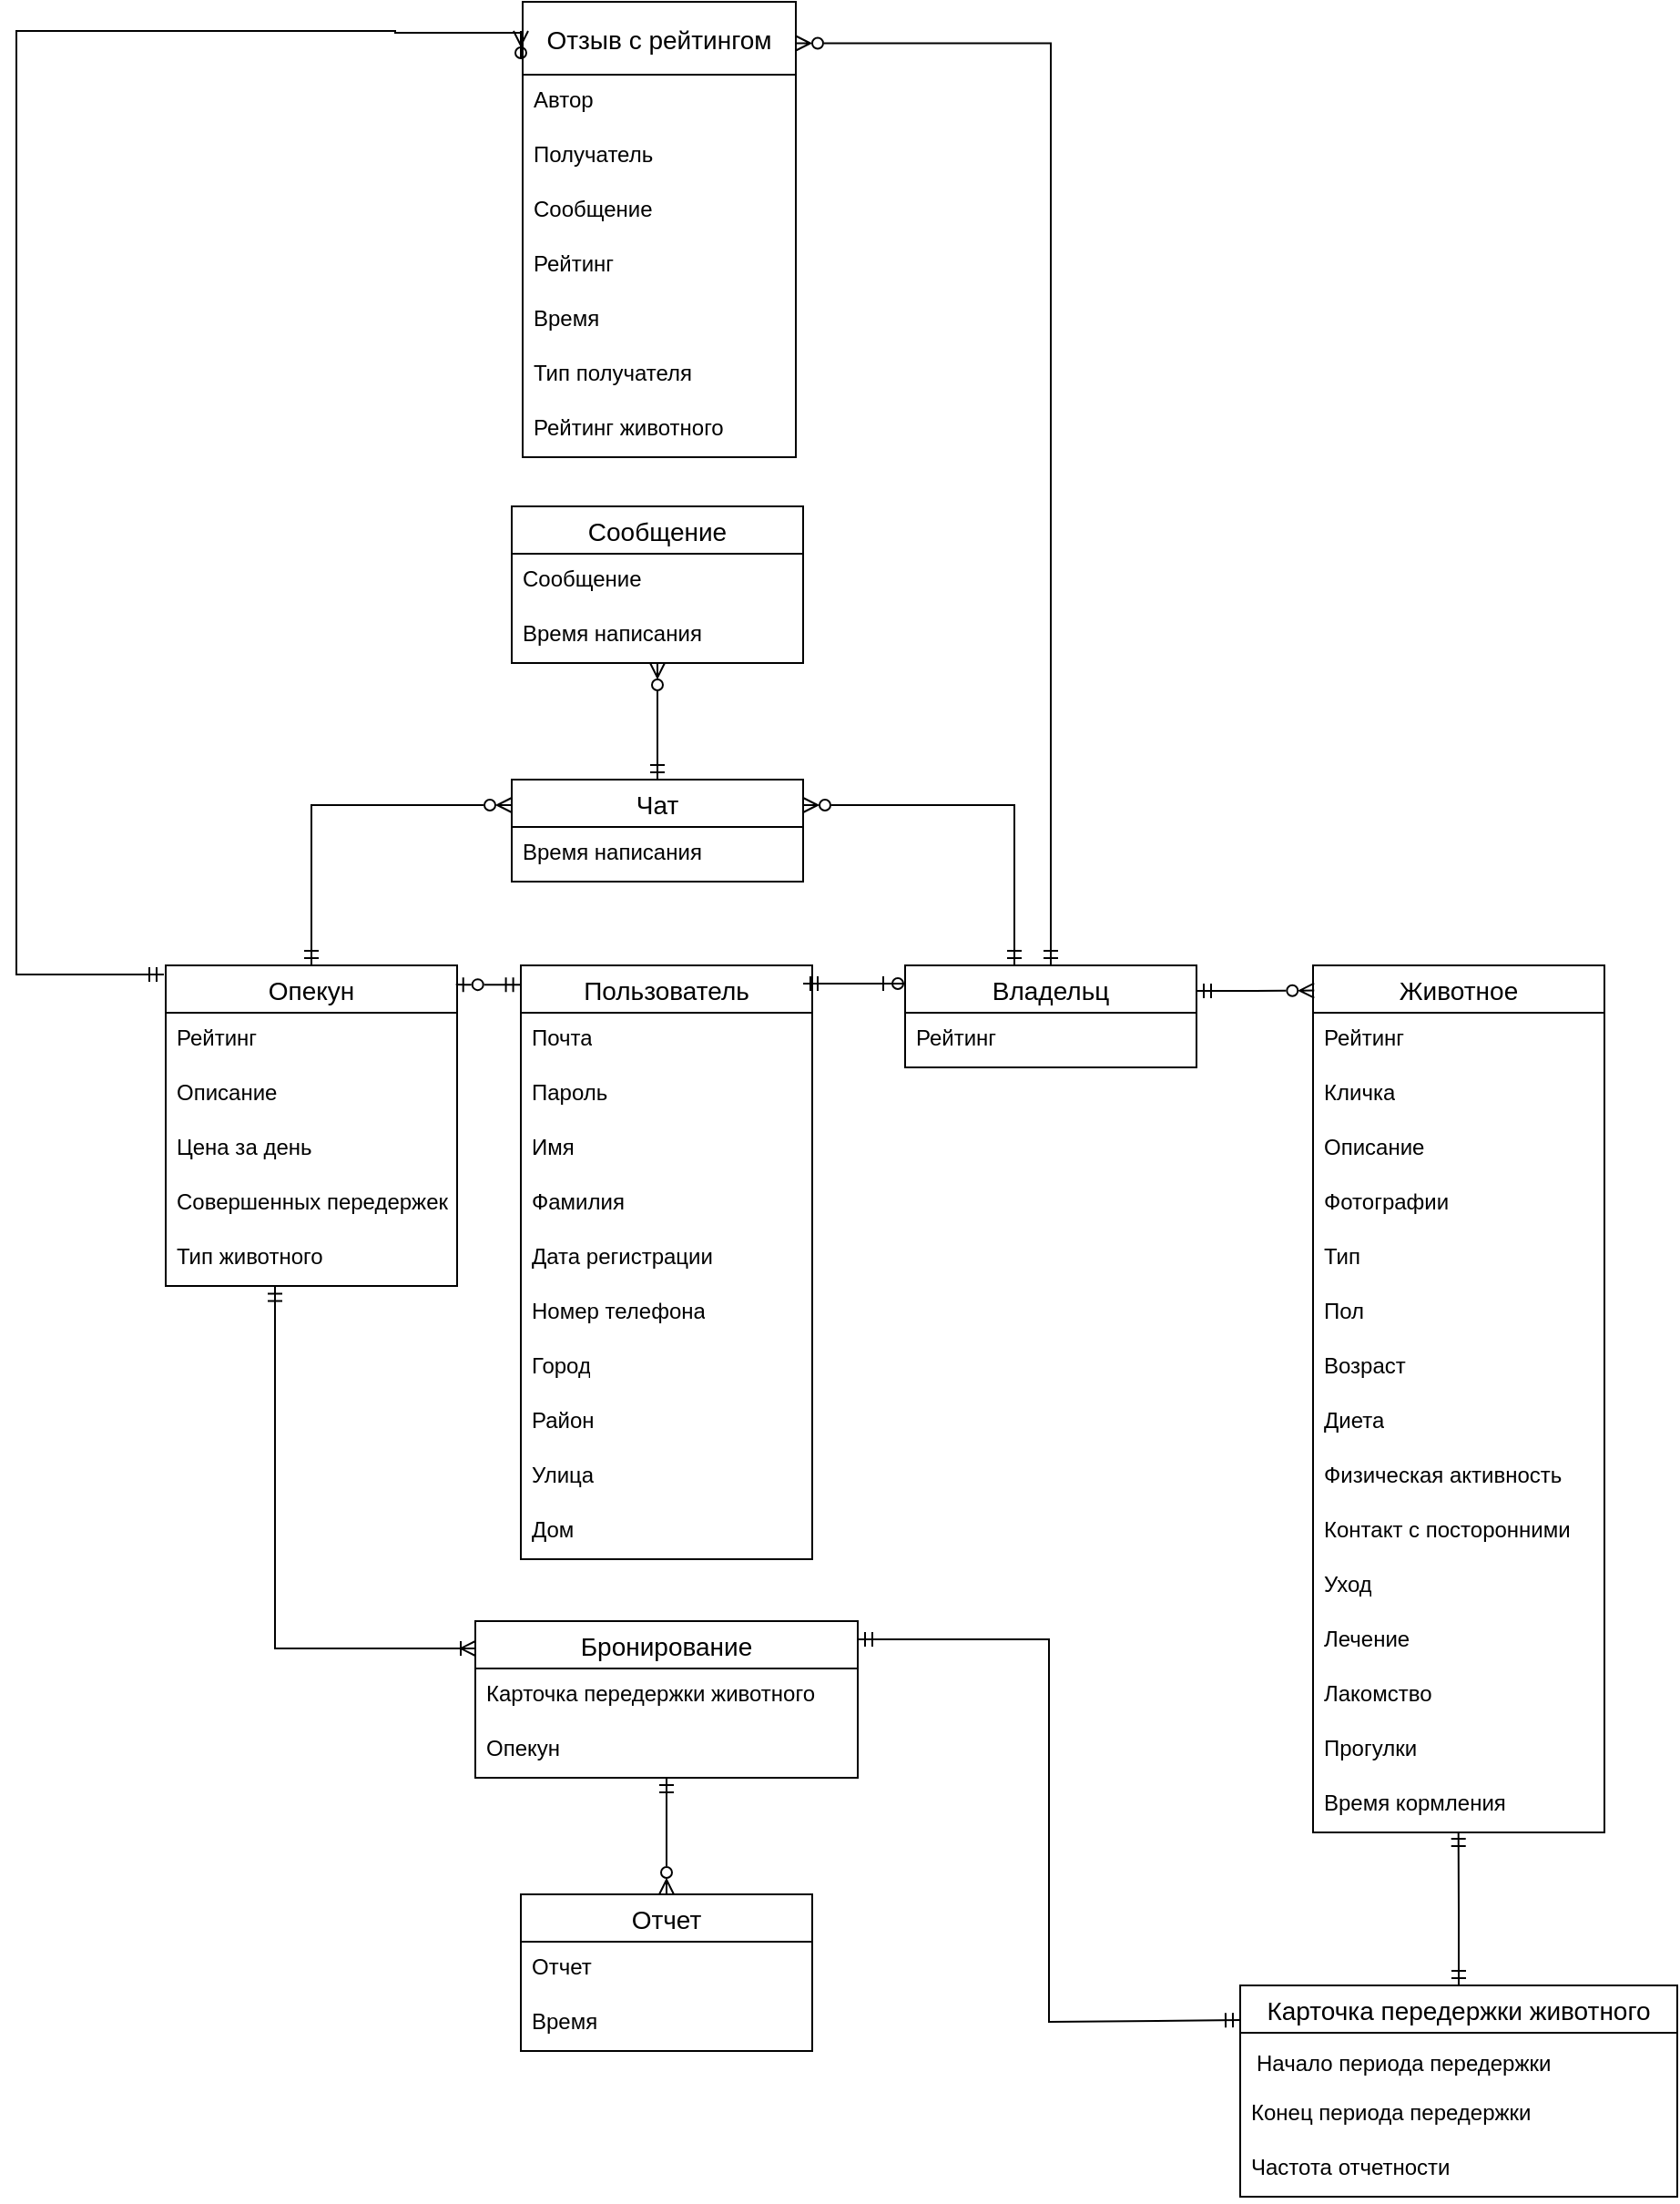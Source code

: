 <mxfile version="25.0.3" pages="2">
  <diagram name="Conceptual Model" id="0">
    <mxGraphModel dx="2946" dy="1276" grid="0" gridSize="10" guides="1" tooltips="1" connect="1" arrows="1" fold="1" page="1" pageScale="1" pageWidth="1169" pageHeight="827" math="0" shadow="0">
      <root>
        <mxCell id="0" />
        <mxCell id="1" parent="0" />
        <mxCell id="yk6rwAeMMAsCp1-vcvuz-33" value="Отзыв с рейтингом" style="swimlane;fontStyle=0;childLayout=stackLayout;horizontal=1;startSize=40;horizontalStack=0;resizeParent=1;resizeParentMax=0;resizeLast=0;collapsible=1;marginBottom=0;align=center;fontSize=14;" parent="1" vertex="1">
          <mxGeometry x="-794" y="861" width="150" height="250" as="geometry">
            <mxRectangle x="-920" y="880" width="160" height="50" as="alternateBounds" />
          </mxGeometry>
        </mxCell>
        <mxCell id="yk6rwAeMMAsCp1-vcvuz-34" value="Автор" style="text;strokeColor=none;fillColor=none;spacingLeft=4;spacingRight=4;overflow=hidden;rotatable=0;points=[[0,0.5],[1,0.5]];portConstraint=eastwest;fontSize=12;whiteSpace=wrap;html=1;" parent="yk6rwAeMMAsCp1-vcvuz-33" vertex="1">
          <mxGeometry y="40" width="150" height="30" as="geometry" />
        </mxCell>
        <mxCell id="yk6rwAeMMAsCp1-vcvuz-35" value="Получатель" style="text;strokeColor=none;fillColor=none;spacingLeft=4;spacingRight=4;overflow=hidden;rotatable=0;points=[[0,0.5],[1,0.5]];portConstraint=eastwest;fontSize=12;whiteSpace=wrap;html=1;" parent="yk6rwAeMMAsCp1-vcvuz-33" vertex="1">
          <mxGeometry y="70" width="150" height="30" as="geometry" />
        </mxCell>
        <mxCell id="yk6rwAeMMAsCp1-vcvuz-36" value="Сообщение" style="text;strokeColor=none;fillColor=none;spacingLeft=4;spacingRight=4;overflow=hidden;rotatable=0;points=[[0,0.5],[1,0.5]];portConstraint=eastwest;fontSize=12;whiteSpace=wrap;html=1;" parent="yk6rwAeMMAsCp1-vcvuz-33" vertex="1">
          <mxGeometry y="100" width="150" height="30" as="geometry" />
        </mxCell>
        <mxCell id="yk6rwAeMMAsCp1-vcvuz-40" value="Рейтинг" style="text;strokeColor=none;fillColor=none;spacingLeft=4;spacingRight=4;overflow=hidden;rotatable=0;points=[[0,0.5],[1,0.5]];portConstraint=eastwest;fontSize=12;whiteSpace=wrap;html=1;" parent="yk6rwAeMMAsCp1-vcvuz-33" vertex="1">
          <mxGeometry y="130" width="150" height="30" as="geometry" />
        </mxCell>
        <mxCell id="_GabCLZ9DPHG4MrxhawR-1" value="Время" style="text;strokeColor=none;fillColor=none;spacingLeft=4;spacingRight=4;overflow=hidden;rotatable=0;points=[[0,0.5],[1,0.5]];portConstraint=eastwest;fontSize=12;whiteSpace=wrap;html=1;" parent="yk6rwAeMMAsCp1-vcvuz-33" vertex="1">
          <mxGeometry y="160" width="150" height="30" as="geometry" />
        </mxCell>
        <mxCell id="_GabCLZ9DPHG4MrxhawR-2" value="Тип получателя" style="text;strokeColor=none;fillColor=none;spacingLeft=4;spacingRight=4;overflow=hidden;rotatable=0;points=[[0,0.5],[1,0.5]];portConstraint=eastwest;fontSize=12;whiteSpace=wrap;html=1;" parent="yk6rwAeMMAsCp1-vcvuz-33" vertex="1">
          <mxGeometry y="190" width="150" height="30" as="geometry" />
        </mxCell>
        <mxCell id="K06CXUhG1oYZM3zoF6eq-1" value="Рейтинг животного" style="text;strokeColor=none;fillColor=none;spacingLeft=4;spacingRight=4;overflow=hidden;rotatable=0;points=[[0,0.5],[1,0.5]];portConstraint=eastwest;fontSize=12;whiteSpace=wrap;html=1;" parent="yk6rwAeMMAsCp1-vcvuz-33" vertex="1">
          <mxGeometry y="220" width="150" height="30" as="geometry" />
        </mxCell>
        <mxCell id="_GabCLZ9DPHG4MrxhawR-11" style="edgeStyle=orthogonalEdgeStyle;rounded=0;orthogonalLoop=1;jettySize=auto;html=1;startArrow=ERzeroToMany;startFill=0;endArrow=ERmandOne;endFill=0;" parent="1" source="_GabCLZ9DPHG4MrxhawR-3" target="_GabCLZ9DPHG4MrxhawR-7" edge="1">
          <mxGeometry relative="1" as="geometry" />
        </mxCell>
        <mxCell id="_GabCLZ9DPHG4MrxhawR-3" value="Сообщение" style="swimlane;fontStyle=0;childLayout=stackLayout;horizontal=1;startSize=26;horizontalStack=0;resizeParent=1;resizeParentMax=0;resizeLast=0;collapsible=1;marginBottom=0;align=center;fontSize=14;" parent="1" vertex="1">
          <mxGeometry x="-800" y="1138" width="160" height="86" as="geometry" />
        </mxCell>
        <mxCell id="_GabCLZ9DPHG4MrxhawR-4" value="Сообщение" style="text;strokeColor=none;fillColor=none;spacingLeft=4;spacingRight=4;overflow=hidden;rotatable=0;points=[[0,0.5],[1,0.5]];portConstraint=eastwest;fontSize=12;whiteSpace=wrap;html=1;" parent="_GabCLZ9DPHG4MrxhawR-3" vertex="1">
          <mxGeometry y="26" width="160" height="30" as="geometry" />
        </mxCell>
        <mxCell id="_GabCLZ9DPHG4MrxhawR-5" value="Время написания" style="text;strokeColor=none;fillColor=none;spacingLeft=4;spacingRight=4;overflow=hidden;rotatable=0;points=[[0,0.5],[1,0.5]];portConstraint=eastwest;fontSize=12;whiteSpace=wrap;html=1;" parent="_GabCLZ9DPHG4MrxhawR-3" vertex="1">
          <mxGeometry y="56" width="160" height="30" as="geometry" />
        </mxCell>
        <mxCell id="_GabCLZ9DPHG4MrxhawR-7" value="Чат" style="swimlane;fontStyle=0;childLayout=stackLayout;horizontal=1;startSize=26;horizontalStack=0;resizeParent=1;resizeParentMax=0;resizeLast=0;collapsible=1;marginBottom=0;align=center;fontSize=14;" parent="1" vertex="1">
          <mxGeometry x="-800" y="1288" width="160" height="56" as="geometry" />
        </mxCell>
        <mxCell id="_GabCLZ9DPHG4MrxhawR-8" value="Время написания" style="text;strokeColor=none;fillColor=none;spacingLeft=4;spacingRight=4;overflow=hidden;rotatable=0;points=[[0,0.5],[1,0.5]];portConstraint=eastwest;fontSize=12;whiteSpace=wrap;html=1;" parent="_GabCLZ9DPHG4MrxhawR-7" vertex="1">
          <mxGeometry y="26" width="160" height="30" as="geometry" />
        </mxCell>
        <mxCell id="_GabCLZ9DPHG4MrxhawR-91" style="edgeStyle=orthogonalEdgeStyle;rounded=0;orthogonalLoop=1;jettySize=auto;html=1;entryX=0;entryY=0.25;entryDx=0;entryDy=0;exitX=0.5;exitY=0;exitDx=0;exitDy=0;startArrow=ERmandOne;startFill=0;endArrow=ERzeroToMany;endFill=0;" parent="1" source="_GabCLZ9DPHG4MrxhawR-13" target="_GabCLZ9DPHG4MrxhawR-7" edge="1">
          <mxGeometry relative="1" as="geometry" />
        </mxCell>
        <mxCell id="_GabCLZ9DPHG4MrxhawR-13" value="Опекун" style="swimlane;fontStyle=0;childLayout=stackLayout;horizontal=1;startSize=26;horizontalStack=0;resizeParent=1;resizeParentMax=0;resizeLast=0;collapsible=1;marginBottom=0;align=center;fontSize=14;" parent="1" vertex="1">
          <mxGeometry x="-990" y="1390" width="160" height="176" as="geometry" />
        </mxCell>
        <mxCell id="_GabCLZ9DPHG4MrxhawR-14" value="Рейтинг" style="text;strokeColor=none;fillColor=none;spacingLeft=4;spacingRight=4;overflow=hidden;rotatable=0;points=[[0,0.5],[1,0.5]];portConstraint=eastwest;fontSize=12;whiteSpace=wrap;html=1;" parent="_GabCLZ9DPHG4MrxhawR-13" vertex="1">
          <mxGeometry y="26" width="160" height="30" as="geometry" />
        </mxCell>
        <mxCell id="_GabCLZ9DPHG4MrxhawR-15" value="Описание" style="text;strokeColor=none;fillColor=none;spacingLeft=4;spacingRight=4;overflow=hidden;rotatable=0;points=[[0,0.5],[1,0.5]];portConstraint=eastwest;fontSize=12;whiteSpace=wrap;html=1;" parent="_GabCLZ9DPHG4MrxhawR-13" vertex="1">
          <mxGeometry y="56" width="160" height="30" as="geometry" />
        </mxCell>
        <mxCell id="_GabCLZ9DPHG4MrxhawR-16" value="Цена за день" style="text;strokeColor=none;fillColor=none;spacingLeft=4;spacingRight=4;overflow=hidden;rotatable=0;points=[[0,0.5],[1,0.5]];portConstraint=eastwest;fontSize=12;whiteSpace=wrap;html=1;" parent="_GabCLZ9DPHG4MrxhawR-13" vertex="1">
          <mxGeometry y="86" width="160" height="30" as="geometry" />
        </mxCell>
        <mxCell id="_GabCLZ9DPHG4MrxhawR-26" value="Совершенных передержек" style="text;strokeColor=none;fillColor=none;spacingLeft=4;spacingRight=4;overflow=hidden;rotatable=0;points=[[0,0.5],[1,0.5]];portConstraint=eastwest;fontSize=12;whiteSpace=wrap;html=1;" parent="_GabCLZ9DPHG4MrxhawR-13" vertex="1">
          <mxGeometry y="116" width="160" height="30" as="geometry" />
        </mxCell>
        <mxCell id="_GabCLZ9DPHG4MrxhawR-27" value="Тип животного" style="text;strokeColor=none;fillColor=none;spacingLeft=4;spacingRight=4;overflow=hidden;rotatable=0;points=[[0,0.5],[1,0.5]];portConstraint=eastwest;fontSize=12;whiteSpace=wrap;html=1;" parent="_GabCLZ9DPHG4MrxhawR-13" vertex="1">
          <mxGeometry y="146" width="160" height="30" as="geometry" />
        </mxCell>
        <mxCell id="_GabCLZ9DPHG4MrxhawR-30" value="Пользователь" style="swimlane;fontStyle=0;childLayout=stackLayout;horizontal=1;startSize=26;horizontalStack=0;resizeParent=1;resizeParentMax=0;resizeLast=0;collapsible=1;marginBottom=0;align=center;fontSize=14;" parent="1" vertex="1">
          <mxGeometry x="-795" y="1390" width="160" height="326" as="geometry" />
        </mxCell>
        <mxCell id="_GabCLZ9DPHG4MrxhawR-31" value="Почта" style="text;strokeColor=none;fillColor=none;spacingLeft=4;spacingRight=4;overflow=hidden;rotatable=0;points=[[0,0.5],[1,0.5]];portConstraint=eastwest;fontSize=12;whiteSpace=wrap;html=1;" parent="_GabCLZ9DPHG4MrxhawR-30" vertex="1">
          <mxGeometry y="26" width="160" height="30" as="geometry" />
        </mxCell>
        <mxCell id="_GabCLZ9DPHG4MrxhawR-32" value="Пароль" style="text;strokeColor=none;fillColor=none;spacingLeft=4;spacingRight=4;overflow=hidden;rotatable=0;points=[[0,0.5],[1,0.5]];portConstraint=eastwest;fontSize=12;whiteSpace=wrap;html=1;" parent="_GabCLZ9DPHG4MrxhawR-30" vertex="1">
          <mxGeometry y="56" width="160" height="30" as="geometry" />
        </mxCell>
        <mxCell id="_GabCLZ9DPHG4MrxhawR-33" value="Имя" style="text;strokeColor=none;fillColor=none;spacingLeft=4;spacingRight=4;overflow=hidden;rotatable=0;points=[[0,0.5],[1,0.5]];portConstraint=eastwest;fontSize=12;whiteSpace=wrap;html=1;" parent="_GabCLZ9DPHG4MrxhawR-30" vertex="1">
          <mxGeometry y="86" width="160" height="30" as="geometry" />
        </mxCell>
        <mxCell id="_GabCLZ9DPHG4MrxhawR-34" value="Фамилия" style="text;strokeColor=none;fillColor=none;spacingLeft=4;spacingRight=4;overflow=hidden;rotatable=0;points=[[0,0.5],[1,0.5]];portConstraint=eastwest;fontSize=12;whiteSpace=wrap;html=1;" parent="_GabCLZ9DPHG4MrxhawR-30" vertex="1">
          <mxGeometry y="116" width="160" height="30" as="geometry" />
        </mxCell>
        <mxCell id="_GabCLZ9DPHG4MrxhawR-35" value="Дата регистрации" style="text;strokeColor=none;fillColor=none;spacingLeft=4;spacingRight=4;overflow=hidden;rotatable=0;points=[[0,0.5],[1,0.5]];portConstraint=eastwest;fontSize=12;whiteSpace=wrap;html=1;" parent="_GabCLZ9DPHG4MrxhawR-30" vertex="1">
          <mxGeometry y="146" width="160" height="30" as="geometry" />
        </mxCell>
        <mxCell id="_GabCLZ9DPHG4MrxhawR-36" value="Номер телефона" style="text;strokeColor=none;fillColor=none;spacingLeft=4;spacingRight=4;overflow=hidden;rotatable=0;points=[[0,0.5],[1,0.5]];portConstraint=eastwest;fontSize=12;whiteSpace=wrap;html=1;" parent="_GabCLZ9DPHG4MrxhawR-30" vertex="1">
          <mxGeometry y="176" width="160" height="30" as="geometry" />
        </mxCell>
        <mxCell id="_GabCLZ9DPHG4MrxhawR-44" value="Город" style="text;strokeColor=none;fillColor=none;spacingLeft=4;spacingRight=4;overflow=hidden;rotatable=0;points=[[0,0.5],[1,0.5]];portConstraint=eastwest;fontSize=12;whiteSpace=wrap;html=1;" parent="_GabCLZ9DPHG4MrxhawR-30" vertex="1">
          <mxGeometry y="206" width="160" height="30" as="geometry" />
        </mxCell>
        <mxCell id="_GabCLZ9DPHG4MrxhawR-45" value="Район" style="text;strokeColor=none;fillColor=none;spacingLeft=4;spacingRight=4;overflow=hidden;rotatable=0;points=[[0,0.5],[1,0.5]];portConstraint=eastwest;fontSize=12;whiteSpace=wrap;html=1;" parent="_GabCLZ9DPHG4MrxhawR-30" vertex="1">
          <mxGeometry y="236" width="160" height="30" as="geometry" />
        </mxCell>
        <mxCell id="_GabCLZ9DPHG4MrxhawR-46" value="Улица" style="text;strokeColor=none;fillColor=none;spacingLeft=4;spacingRight=4;overflow=hidden;rotatable=0;points=[[0,0.5],[1,0.5]];portConstraint=eastwest;fontSize=12;whiteSpace=wrap;html=1;" parent="_GabCLZ9DPHG4MrxhawR-30" vertex="1">
          <mxGeometry y="266" width="160" height="30" as="geometry" />
        </mxCell>
        <mxCell id="_GabCLZ9DPHG4MrxhawR-47" value="Дом" style="text;strokeColor=none;fillColor=none;spacingLeft=4;spacingRight=4;overflow=hidden;rotatable=0;points=[[0,0.5],[1,0.5]];portConstraint=eastwest;fontSize=12;whiteSpace=wrap;html=1;" parent="_GabCLZ9DPHG4MrxhawR-30" vertex="1">
          <mxGeometry y="296" width="160" height="30" as="geometry" />
        </mxCell>
        <mxCell id="_GabCLZ9DPHG4MrxhawR-92" style="edgeStyle=orthogonalEdgeStyle;rounded=0;orthogonalLoop=1;jettySize=auto;html=1;entryX=1;entryY=0.25;entryDx=0;entryDy=0;exitX=0.375;exitY=0;exitDx=0;exitDy=0;exitPerimeter=0;startArrow=ERmandOne;startFill=0;endArrow=ERzeroToMany;endFill=0;" parent="1" source="_GabCLZ9DPHG4MrxhawR-48" target="_GabCLZ9DPHG4MrxhawR-7" edge="1">
          <mxGeometry relative="1" as="geometry" />
        </mxCell>
        <mxCell id="_GabCLZ9DPHG4MrxhawR-48" value="Владельц" style="swimlane;fontStyle=0;childLayout=stackLayout;horizontal=1;startSize=26;horizontalStack=0;resizeParent=1;resizeParentMax=0;resizeLast=0;collapsible=1;marginBottom=0;align=center;fontSize=14;" parent="1" vertex="1">
          <mxGeometry x="-584" y="1390" width="160" height="56" as="geometry">
            <mxRectangle x="-584" y="1390" width="100" height="30" as="alternateBounds" />
          </mxGeometry>
        </mxCell>
        <mxCell id="_GabCLZ9DPHG4MrxhawR-50" value="Рейтинг" style="text;strokeColor=none;fillColor=none;spacingLeft=4;spacingRight=4;overflow=hidden;rotatable=0;points=[[0,0.5],[1,0.5]];portConstraint=eastwest;fontSize=12;whiteSpace=wrap;html=1;" parent="_GabCLZ9DPHG4MrxhawR-48" vertex="1">
          <mxGeometry y="26" width="160" height="30" as="geometry" />
        </mxCell>
        <mxCell id="_GabCLZ9DPHG4MrxhawR-60" value="Животное" style="swimlane;fontStyle=0;childLayout=stackLayout;horizontal=1;startSize=26;horizontalStack=0;resizeParent=1;resizeParentMax=0;resizeLast=0;collapsible=1;marginBottom=0;align=center;fontSize=14;" parent="1" vertex="1">
          <mxGeometry x="-360" y="1390" width="160" height="476" as="geometry" />
        </mxCell>
        <mxCell id="_GabCLZ9DPHG4MrxhawR-61" value="Рейтинг" style="text;strokeColor=none;fillColor=none;spacingLeft=4;spacingRight=4;overflow=hidden;rotatable=0;points=[[0,0.5],[1,0.5]];portConstraint=eastwest;fontSize=12;whiteSpace=wrap;html=1;" parent="_GabCLZ9DPHG4MrxhawR-60" vertex="1">
          <mxGeometry y="26" width="160" height="30" as="geometry" />
        </mxCell>
        <mxCell id="_GabCLZ9DPHG4MrxhawR-62" value="Кличка" style="text;strokeColor=none;fillColor=none;spacingLeft=4;spacingRight=4;overflow=hidden;rotatable=0;points=[[0,0.5],[1,0.5]];portConstraint=eastwest;fontSize=12;whiteSpace=wrap;html=1;" parent="_GabCLZ9DPHG4MrxhawR-60" vertex="1">
          <mxGeometry y="56" width="160" height="30" as="geometry" />
        </mxCell>
        <mxCell id="_GabCLZ9DPHG4MrxhawR-63" value="Описание" style="text;strokeColor=none;fillColor=none;spacingLeft=4;spacingRight=4;overflow=hidden;rotatable=0;points=[[0,0.5],[1,0.5]];portConstraint=eastwest;fontSize=12;whiteSpace=wrap;html=1;" parent="_GabCLZ9DPHG4MrxhawR-60" vertex="1">
          <mxGeometry y="86" width="160" height="30" as="geometry" />
        </mxCell>
        <mxCell id="_GabCLZ9DPHG4MrxhawR-64" value="Фотографии" style="text;strokeColor=none;fillColor=none;spacingLeft=4;spacingRight=4;overflow=hidden;rotatable=0;points=[[0,0.5],[1,0.5]];portConstraint=eastwest;fontSize=12;whiteSpace=wrap;html=1;" parent="_GabCLZ9DPHG4MrxhawR-60" vertex="1">
          <mxGeometry y="116" width="160" height="30" as="geometry" />
        </mxCell>
        <mxCell id="_GabCLZ9DPHG4MrxhawR-65" value="Тип" style="text;strokeColor=none;fillColor=none;spacingLeft=4;spacingRight=4;overflow=hidden;rotatable=0;points=[[0,0.5],[1,0.5]];portConstraint=eastwest;fontSize=12;whiteSpace=wrap;html=1;" parent="_GabCLZ9DPHG4MrxhawR-60" vertex="1">
          <mxGeometry y="146" width="160" height="30" as="geometry" />
        </mxCell>
        <mxCell id="_GabCLZ9DPHG4MrxhawR-66" value="Пол" style="text;strokeColor=none;fillColor=none;spacingLeft=4;spacingRight=4;overflow=hidden;rotatable=0;points=[[0,0.5],[1,0.5]];portConstraint=eastwest;fontSize=12;whiteSpace=wrap;html=1;" parent="_GabCLZ9DPHG4MrxhawR-60" vertex="1">
          <mxGeometry y="176" width="160" height="30" as="geometry" />
        </mxCell>
        <mxCell id="_GabCLZ9DPHG4MrxhawR-67" value="Возраст" style="text;strokeColor=none;fillColor=none;spacingLeft=4;spacingRight=4;overflow=hidden;rotatable=0;points=[[0,0.5],[1,0.5]];portConstraint=eastwest;fontSize=12;whiteSpace=wrap;html=1;" parent="_GabCLZ9DPHG4MrxhawR-60" vertex="1">
          <mxGeometry y="206" width="160" height="30" as="geometry" />
        </mxCell>
        <mxCell id="_GabCLZ9DPHG4MrxhawR-68" value="Диета" style="text;strokeColor=none;fillColor=none;spacingLeft=4;spacingRight=4;overflow=hidden;rotatable=0;points=[[0,0.5],[1,0.5]];portConstraint=eastwest;fontSize=12;whiteSpace=wrap;html=1;" parent="_GabCLZ9DPHG4MrxhawR-60" vertex="1">
          <mxGeometry y="236" width="160" height="30" as="geometry" />
        </mxCell>
        <mxCell id="_GabCLZ9DPHG4MrxhawR-69" value="Физическая активность" style="text;strokeColor=none;fillColor=none;spacingLeft=4;spacingRight=4;overflow=hidden;rotatable=0;points=[[0,0.5],[1,0.5]];portConstraint=eastwest;fontSize=12;whiteSpace=wrap;html=1;" parent="_GabCLZ9DPHG4MrxhawR-60" vertex="1">
          <mxGeometry y="266" width="160" height="30" as="geometry" />
        </mxCell>
        <mxCell id="_GabCLZ9DPHG4MrxhawR-70" value="Контакт с посторонними" style="text;strokeColor=none;fillColor=none;spacingLeft=4;spacingRight=4;overflow=hidden;rotatable=0;points=[[0,0.5],[1,0.5]];portConstraint=eastwest;fontSize=12;whiteSpace=wrap;html=1;" parent="_GabCLZ9DPHG4MrxhawR-60" vertex="1">
          <mxGeometry y="296" width="160" height="30" as="geometry" />
        </mxCell>
        <mxCell id="_GabCLZ9DPHG4MrxhawR-71" value="Уход" style="text;strokeColor=none;fillColor=none;spacingLeft=4;spacingRight=4;overflow=hidden;rotatable=0;points=[[0,0.5],[1,0.5]];portConstraint=eastwest;fontSize=12;whiteSpace=wrap;html=1;" parent="_GabCLZ9DPHG4MrxhawR-60" vertex="1">
          <mxGeometry y="326" width="160" height="30" as="geometry" />
        </mxCell>
        <mxCell id="_GabCLZ9DPHG4MrxhawR-72" value="Лечение" style="text;strokeColor=none;fillColor=none;spacingLeft=4;spacingRight=4;overflow=hidden;rotatable=0;points=[[0,0.5],[1,0.5]];portConstraint=eastwest;fontSize=12;whiteSpace=wrap;html=1;" parent="_GabCLZ9DPHG4MrxhawR-60" vertex="1">
          <mxGeometry y="356" width="160" height="30" as="geometry" />
        </mxCell>
        <mxCell id="_GabCLZ9DPHG4MrxhawR-73" value="Лакомство" style="text;strokeColor=none;fillColor=none;spacingLeft=4;spacingRight=4;overflow=hidden;rotatable=0;points=[[0,0.5],[1,0.5]];portConstraint=eastwest;fontSize=12;whiteSpace=wrap;html=1;" parent="_GabCLZ9DPHG4MrxhawR-60" vertex="1">
          <mxGeometry y="386" width="160" height="30" as="geometry" />
        </mxCell>
        <mxCell id="_GabCLZ9DPHG4MrxhawR-74" value="Прогулки" style="text;strokeColor=none;fillColor=none;spacingLeft=4;spacingRight=4;overflow=hidden;rotatable=0;points=[[0,0.5],[1,0.5]];portConstraint=eastwest;fontSize=12;whiteSpace=wrap;html=1;" parent="_GabCLZ9DPHG4MrxhawR-60" vertex="1">
          <mxGeometry y="416" width="160" height="30" as="geometry" />
        </mxCell>
        <mxCell id="_GabCLZ9DPHG4MrxhawR-75" value="Время кормления" style="text;strokeColor=none;fillColor=none;spacingLeft=4;spacingRight=4;overflow=hidden;rotatable=0;points=[[0,0.5],[1,0.5]];portConstraint=eastwest;fontSize=12;whiteSpace=wrap;html=1;" parent="_GabCLZ9DPHG4MrxhawR-60" vertex="1">
          <mxGeometry y="446" width="160" height="30" as="geometry" />
        </mxCell>
        <mxCell id="_GabCLZ9DPHG4MrxhawR-102" style="edgeStyle=orthogonalEdgeStyle;rounded=0;orthogonalLoop=1;jettySize=auto;html=1;startArrow=ERmandOne;startFill=0;endArrow=ERzeroToMany;endFill=0;" parent="1" source="_GabCLZ9DPHG4MrxhawR-76" target="_GabCLZ9DPHG4MrxhawR-80" edge="1">
          <mxGeometry relative="1" as="geometry" />
        </mxCell>
        <mxCell id="_GabCLZ9DPHG4MrxhawR-76" value="Бронирование" style="swimlane;fontStyle=0;childLayout=stackLayout;horizontal=1;startSize=26;horizontalStack=0;resizeParent=1;resizeParentMax=0;resizeLast=0;collapsible=1;marginBottom=0;align=center;fontSize=14;" parent="1" vertex="1">
          <mxGeometry x="-820" y="1750" width="210" height="86" as="geometry" />
        </mxCell>
        <mxCell id="_GabCLZ9DPHG4MrxhawR-77" value="Карточка передержки животного" style="text;strokeColor=none;fillColor=none;spacingLeft=4;spacingRight=4;overflow=hidden;rotatable=0;points=[[0,0.5],[1,0.5]];portConstraint=eastwest;fontSize=12;whiteSpace=wrap;html=1;" parent="_GabCLZ9DPHG4MrxhawR-76" vertex="1">
          <mxGeometry y="26" width="210" height="30" as="geometry" />
        </mxCell>
        <mxCell id="_GabCLZ9DPHG4MrxhawR-78" value="Опекун" style="text;strokeColor=none;fillColor=none;spacingLeft=4;spacingRight=4;overflow=hidden;rotatable=0;points=[[0,0.5],[1,0.5]];portConstraint=eastwest;fontSize=12;whiteSpace=wrap;html=1;" parent="_GabCLZ9DPHG4MrxhawR-76" vertex="1">
          <mxGeometry y="56" width="210" height="30" as="geometry" />
        </mxCell>
        <mxCell id="_GabCLZ9DPHG4MrxhawR-80" value="Отчет" style="swimlane;fontStyle=0;childLayout=stackLayout;horizontal=1;startSize=26;horizontalStack=0;resizeParent=1;resizeParentMax=0;resizeLast=0;collapsible=1;marginBottom=0;align=center;fontSize=14;" parent="1" vertex="1">
          <mxGeometry x="-795" y="1900" width="160" height="86" as="geometry" />
        </mxCell>
        <mxCell id="_GabCLZ9DPHG4MrxhawR-81" value="Отчет" style="text;strokeColor=none;fillColor=none;spacingLeft=4;spacingRight=4;overflow=hidden;rotatable=0;points=[[0,0.5],[1,0.5]];portConstraint=eastwest;fontSize=12;whiteSpace=wrap;html=1;" parent="_GabCLZ9DPHG4MrxhawR-80" vertex="1">
          <mxGeometry y="26" width="160" height="30" as="geometry" />
        </mxCell>
        <mxCell id="_GabCLZ9DPHG4MrxhawR-82" value="Время" style="text;strokeColor=none;fillColor=none;spacingLeft=4;spacingRight=4;overflow=hidden;rotatable=0;points=[[0,0.5],[1,0.5]];portConstraint=eastwest;fontSize=12;whiteSpace=wrap;html=1;" parent="_GabCLZ9DPHG4MrxhawR-80" vertex="1">
          <mxGeometry y="56" width="160" height="30" as="geometry" />
        </mxCell>
        <mxCell id="_GabCLZ9DPHG4MrxhawR-85" value="Карточка передержки животного" style="swimlane;fontStyle=0;childLayout=stackLayout;horizontal=1;startSize=26;horizontalStack=0;resizeParent=1;resizeParentMax=0;resizeLast=0;collapsible=1;marginBottom=0;align=center;fontSize=14;" parent="1" vertex="1">
          <mxGeometry x="-400" y="1950" width="240" height="116" as="geometry" />
        </mxCell>
        <mxCell id="_GabCLZ9DPHG4MrxhawR-86" value="&lt;table&gt;&lt;tbody&gt;&lt;tr&gt;&lt;td&gt;Начало периода передержки&lt;/td&gt;&lt;/tr&gt;&lt;/tbody&gt;&lt;/table&gt;" style="text;strokeColor=none;fillColor=none;spacingLeft=4;spacingRight=4;overflow=hidden;rotatable=0;points=[[0,0.5],[1,0.5]];portConstraint=eastwest;fontSize=12;whiteSpace=wrap;html=1;" parent="_GabCLZ9DPHG4MrxhawR-85" vertex="1">
          <mxGeometry y="26" width="240" height="30" as="geometry" />
        </mxCell>
        <mxCell id="_GabCLZ9DPHG4MrxhawR-87" value="Конец периода передержки" style="text;strokeColor=none;fillColor=none;spacingLeft=4;spacingRight=4;overflow=hidden;rotatable=0;points=[[0,0.5],[1,0.5]];portConstraint=eastwest;fontSize=12;whiteSpace=wrap;html=1;" parent="_GabCLZ9DPHG4MrxhawR-85" vertex="1">
          <mxGeometry y="56" width="240" height="30" as="geometry" />
        </mxCell>
        <mxCell id="_GabCLZ9DPHG4MrxhawR-88" value="Частота отчетности" style="text;strokeColor=none;fillColor=none;spacingLeft=4;spacingRight=4;overflow=hidden;rotatable=0;points=[[0,0.5],[1,0.5]];portConstraint=eastwest;fontSize=12;whiteSpace=wrap;html=1;" parent="_GabCLZ9DPHG4MrxhawR-85" vertex="1">
          <mxGeometry y="86" width="240" height="30" as="geometry" />
        </mxCell>
        <mxCell id="_GabCLZ9DPHG4MrxhawR-89" style="edgeStyle=orthogonalEdgeStyle;rounded=0;orthogonalLoop=1;jettySize=auto;html=1;entryX=1;entryY=0.091;entryDx=0;entryDy=0;entryPerimeter=0;exitX=0.5;exitY=0;exitDx=0;exitDy=0;endArrow=ERzeroToMany;endFill=0;startArrow=ERmandOne;startFill=0;" parent="1" source="_GabCLZ9DPHG4MrxhawR-48" target="yk6rwAeMMAsCp1-vcvuz-33" edge="1">
          <mxGeometry relative="1" as="geometry" />
        </mxCell>
        <mxCell id="_GabCLZ9DPHG4MrxhawR-90" style="edgeStyle=orthogonalEdgeStyle;rounded=0;orthogonalLoop=1;jettySize=auto;html=1;startArrow=ERmandOne;startFill=0;endArrow=ERzeroToMany;endFill=0;" parent="1" edge="1">
          <mxGeometry relative="1" as="geometry">
            <mxPoint x="-991" y="1395" as="sourcePoint" />
            <mxPoint x="-795" y="877" as="targetPoint" />
            <Array as="points">
              <mxPoint x="-1072" y="1395" />
              <mxPoint x="-1072" y="877" />
              <mxPoint x="-864" y="877" />
              <mxPoint x="-842" y="878" />
            </Array>
          </mxGeometry>
        </mxCell>
        <mxCell id="_GabCLZ9DPHG4MrxhawR-96" style="edgeStyle=orthogonalEdgeStyle;rounded=0;orthogonalLoop=1;jettySize=auto;html=1;endArrow=ERmandOne;endFill=0;startArrow=ERzeroToOne;startFill=0;" parent="1" edge="1">
          <mxGeometry relative="1" as="geometry">
            <mxPoint x="-600" y="1400" as="sourcePoint" />
            <mxPoint x="-640" y="1400" as="targetPoint" />
            <Array as="points">
              <mxPoint x="-584" y="1400" />
              <mxPoint x="-635" y="1400" />
            </Array>
          </mxGeometry>
        </mxCell>
        <mxCell id="_GabCLZ9DPHG4MrxhawR-97" style="edgeStyle=orthogonalEdgeStyle;rounded=0;orthogonalLoop=1;jettySize=auto;html=1;entryX=-0.001;entryY=0.032;entryDx=0;entryDy=0;entryPerimeter=0;exitX=0.996;exitY=0.06;exitDx=0;exitDy=0;exitPerimeter=0;startArrow=ERzeroToOne;startFill=0;endArrow=ERmandOne;endFill=0;" parent="1" source="_GabCLZ9DPHG4MrxhawR-13" target="_GabCLZ9DPHG4MrxhawR-30" edge="1">
          <mxGeometry relative="1" as="geometry" />
        </mxCell>
        <mxCell id="_GabCLZ9DPHG4MrxhawR-98" style="edgeStyle=orthogonalEdgeStyle;rounded=0;orthogonalLoop=1;jettySize=auto;html=1;entryX=0.004;entryY=0.029;entryDx=0;entryDy=0;entryPerimeter=0;exitX=1;exitY=0.25;exitDx=0;exitDy=0;startArrow=ERmandOne;startFill=0;endArrow=ERzeroToMany;endFill=0;" parent="1" source="_GabCLZ9DPHG4MrxhawR-48" target="_GabCLZ9DPHG4MrxhawR-60" edge="1">
          <mxGeometry relative="1" as="geometry" />
        </mxCell>
        <mxCell id="_GabCLZ9DPHG4MrxhawR-99" style="edgeStyle=orthogonalEdgeStyle;rounded=0;orthogonalLoop=1;jettySize=auto;html=1;entryX=0.499;entryY=0.984;entryDx=0;entryDy=0;entryPerimeter=0;startArrow=ERmandOne;startFill=0;endArrow=ERmandOne;endFill=0;" parent="1" source="_GabCLZ9DPHG4MrxhawR-85" target="_GabCLZ9DPHG4MrxhawR-75" edge="1">
          <mxGeometry relative="1" as="geometry" />
        </mxCell>
        <mxCell id="_GabCLZ9DPHG4MrxhawR-100" style="edgeStyle=orthogonalEdgeStyle;rounded=0;orthogonalLoop=1;jettySize=auto;html=1;entryX=0.375;entryY=1.009;entryDx=0;entryDy=0;entryPerimeter=0;startArrow=ERoneToMany;startFill=0;endArrow=ERmandOne;endFill=0;" parent="1" target="_GabCLZ9DPHG4MrxhawR-27" edge="1">
          <mxGeometry relative="1" as="geometry">
            <mxPoint x="-820" y="1765" as="sourcePoint" />
            <mxPoint x="-930" y="1570" as="targetPoint" />
            <Array as="points">
              <mxPoint x="-930" y="1765" />
            </Array>
          </mxGeometry>
        </mxCell>
        <mxCell id="_GabCLZ9DPHG4MrxhawR-101" style="edgeStyle=orthogonalEdgeStyle;rounded=0;orthogonalLoop=1;jettySize=auto;html=1;entryX=1;entryY=0.116;entryDx=0;entryDy=0;entryPerimeter=0;startArrow=ERmandOne;startFill=0;endArrow=ERmandOne;endFill=0;exitX=0;exitY=0.164;exitDx=0;exitDy=0;exitPerimeter=0;" parent="1" source="_GabCLZ9DPHG4MrxhawR-85" target="_GabCLZ9DPHG4MrxhawR-76" edge="1">
          <mxGeometry relative="1" as="geometry">
            <Array as="points">
              <mxPoint x="-505" y="1970" />
              <mxPoint x="-505" y="1760" />
            </Array>
          </mxGeometry>
        </mxCell>
      </root>
    </mxGraphModel>
  </diagram>
  <diagram id="r-WL6tegu-3FI8mcbZvF" name="Страница — 2">
    <mxGraphModel dx="7000" dy="3780" grid="1" gridSize="10" guides="1" tooltips="1" connect="1" arrows="1" fold="1" page="1" pageScale="1" pageWidth="827" pageHeight="1169" math="0" shadow="0">
      <root>
        <mxCell id="0" />
        <mxCell id="1" parent="0" />
        <mxCell id="Vbx_Bbt4nrZttlH9aSE9-1" value="&#xa;    &#xa;        &#xa;        &#xa;        &#xa;        &#xa;        &#xa;        &#xa;        &#xa;        &#xa;        &#xa;    &lt;table name=&quot;User&quot;&gt;&#xa;        &lt;/table&gt;&#xa;&#xa;    &#xa;        &#xa;        &#xa;    &lt;table name=&quot;Owner&quot;&gt;&#xa;        &lt;/table&gt;&#xa;&#xa;    &#xa;        &#xa;        &#xa;        &#xa;        &#xa;    &lt;table name=&quot;PetSitter&quot;&gt;&#xa;        &lt;/table&gt;&#xa;&#xa;    &#xa;        &#xa;        &#xa;    &lt;table name=&quot;AvailableDates&quot;&gt;&#xa;        &lt;/table&gt;&#xa;&#xa;    &#xa;        &#xa;        &#xa;    &lt;table name=&quot;ServiceOffered&quot;&gt;&#xa;        &lt;/table&gt;&#xa;&#xa;    &#xa;        &#xa;        &#xa;        &#xa;        &#xa;        &#xa;        &#xa;        &#xa;        &#xa;        &#xa;        &#xa;        &#xa;        &#xa;        &#xa;        &#xa;        &#xa;        &#xa;        &#xa;    &lt;table name=&quot;Pet&quot;&gt;&#xa;        &lt;/table&gt;&#xa;&#xa;    &#xa;        &#xa;        &#xa;    &lt;table name=&quot;PetPhoto&quot;&gt;&#xa;        &lt;/table&gt;&#xa;&#xa;    &#xa;        &#xa;        &#xa;        &#xa;    &lt;table name=&quot;PetSitterCard&quot;&gt;&#xa;        &lt;/table&gt;&#xa;&#xa;    &#xa;        &#xa;        &#xa;        &#xa;        &#xa;    &lt;table name=&quot;Review&quot;&gt;&#xa;        &lt;/table&gt;&#xa;&#xa;    &#xa;        &#xa;        &#xa;        &#xa;        &#xa;        &#xa;        &#xa;    &lt;table name=&quot;Booking&quot;&gt;&#xa;        &lt;/table&gt;&#xa;&#xa;    &#xa;        &#xa;    &lt;table name=&quot;Chat&quot;&gt;&#xa;        &lt;/table&gt;&#xa;&#xa;    &#xa;        &#xa;        &#xa;        &#xa;        &#xa;    &lt;table name=&quot;Message&quot;&gt;&#xa;        &lt;/table&gt;&#xa;&#xa;    &#xa;        &#xa;        &#xa;        &#xa;    &lt;table name=&quot;Report&quot;&gt;&#xa;        &lt;/table&gt;&#xa;&#xa;    &#xa;        &#xa;        &#xa;        &#xa;    &lt;table name=&quot;ReportMedia&quot;&gt;&#xa;        &lt;/table&gt;&#xa;&#xa;    &#xa;        &#xa;        &#xa;        &#xa;        &#xa;    &lt;table name=&quot;Payment&quot;&gt;&#xa;        &lt;/table&gt;&#xa;&#xa;    &#xa;        &#xa;        &#xa;        &#xa;    &lt;table name=&quot;Location&quot;&gt;&#xa;        &lt;/table&gt;&#xa;&#xa;    &#xa;        &#xa;        &#xa;    &lt;table name=&quot;PetSitterFeed&quot;&gt;&#xa;        &lt;/table&gt;&#xa;&#xa;    &#xa;        &#xa;        &#xa;    &lt;table name=&quot;PetFeed&quot;&gt;&#xa;        &lt;/table&gt;&#xa;&#xa;    &#xa;        &#xa;        &#xa;        &#xa;        &#xa;        &#xa;        &#xa;        &#xa;    &lt;table name=&quot;ReviewAndRating&quot;&gt;&#xa;        &lt;/table&gt;&#xa;" style="text;whiteSpace=wrap;html=1;" vertex="1" parent="1">
          <mxGeometry width="1190" height="2270" as="geometry" />
        </mxCell>
      </root>
    </mxGraphModel>
  </diagram>
</mxfile>
